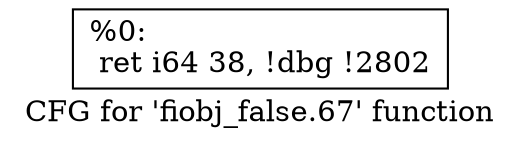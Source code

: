 digraph "CFG for 'fiobj_false.67' function" {
	label="CFG for 'fiobj_false.67' function";

	Node0x5568517177b0 [shape=record,label="{%0:\l  ret i64 38, !dbg !2802\l}"];
}
